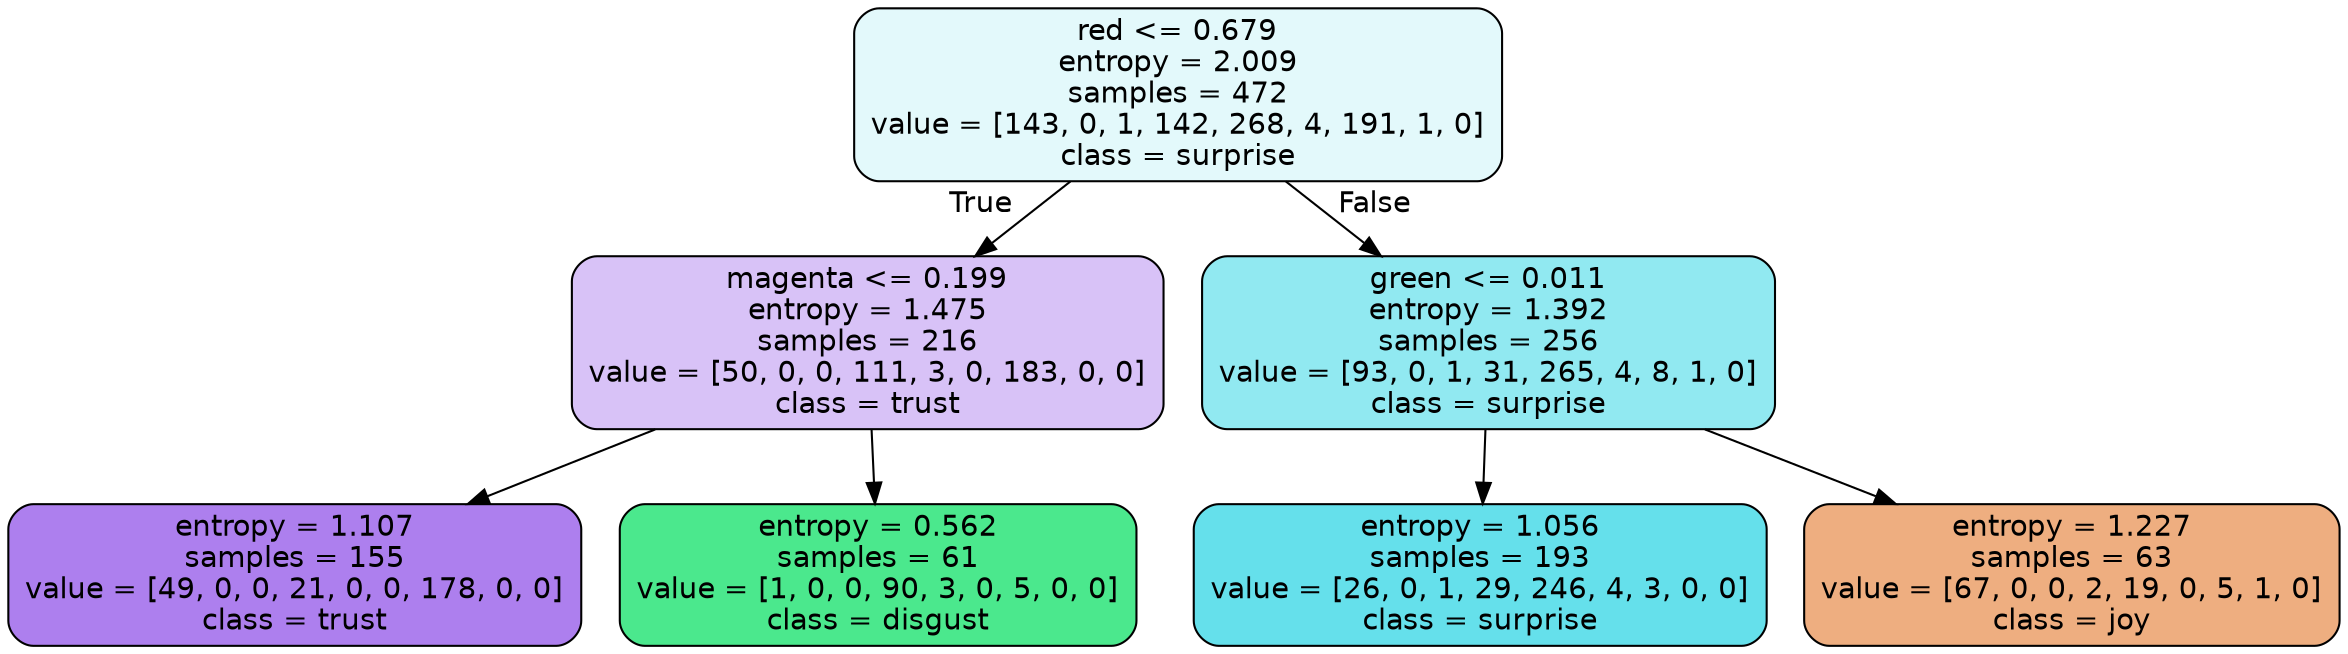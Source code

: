digraph Tree {
node [shape=box, style="filled, rounded", color="black", fontname=helvetica] ;
edge [fontname=helvetica] ;
0 [label="red <= 0.679\nentropy = 2.009\nsamples = 472\nvalue = [143, 0, 1, 142, 268, 4, 191, 1, 0]\nclass = surprise", fillcolor="#39d7e523"] ;
1 [label="magenta <= 0.199\nentropy = 1.475\nsamples = 216\nvalue = [50, 0, 0, 111, 3, 0, 183, 0, 0]\nclass = trust", fillcolor="#8139e54e"] ;
0 -> 1 [labeldistance=2.5, labelangle=45, headlabel="True"] ;
2 [label="entropy = 1.107\nsamples = 155\nvalue = [49, 0, 0, 21, 0, 0, 178, 0, 0]\nclass = trust", fillcolor="#8139e5a5"] ;
1 -> 2 ;
3 [label="entropy = 0.562\nsamples = 61\nvalue = [1, 0, 0, 90, 3, 0, 5, 0, 0]\nclass = disgust", fillcolor="#39e581e7"] ;
1 -> 3 ;
4 [label="green <= 0.011\nentropy = 1.392\nsamples = 256\nvalue = [93, 0, 1, 31, 265, 4, 8, 1, 0]\nclass = surprise", fillcolor="#39d7e58d"] ;
0 -> 4 [labeldistance=2.5, labelangle=-45, headlabel="False"] ;
5 [label="entropy = 1.056\nsamples = 193\nvalue = [26, 0, 1, 29, 246, 4, 3, 0, 0]\nclass = surprise", fillcolor="#39d7e5c6"] ;
4 -> 5 ;
6 [label="entropy = 1.227\nsamples = 63\nvalue = [67, 0, 0, 2, 19, 0, 5, 1, 0]\nclass = joy", fillcolor="#e58139a3"] ;
4 -> 6 ;
}